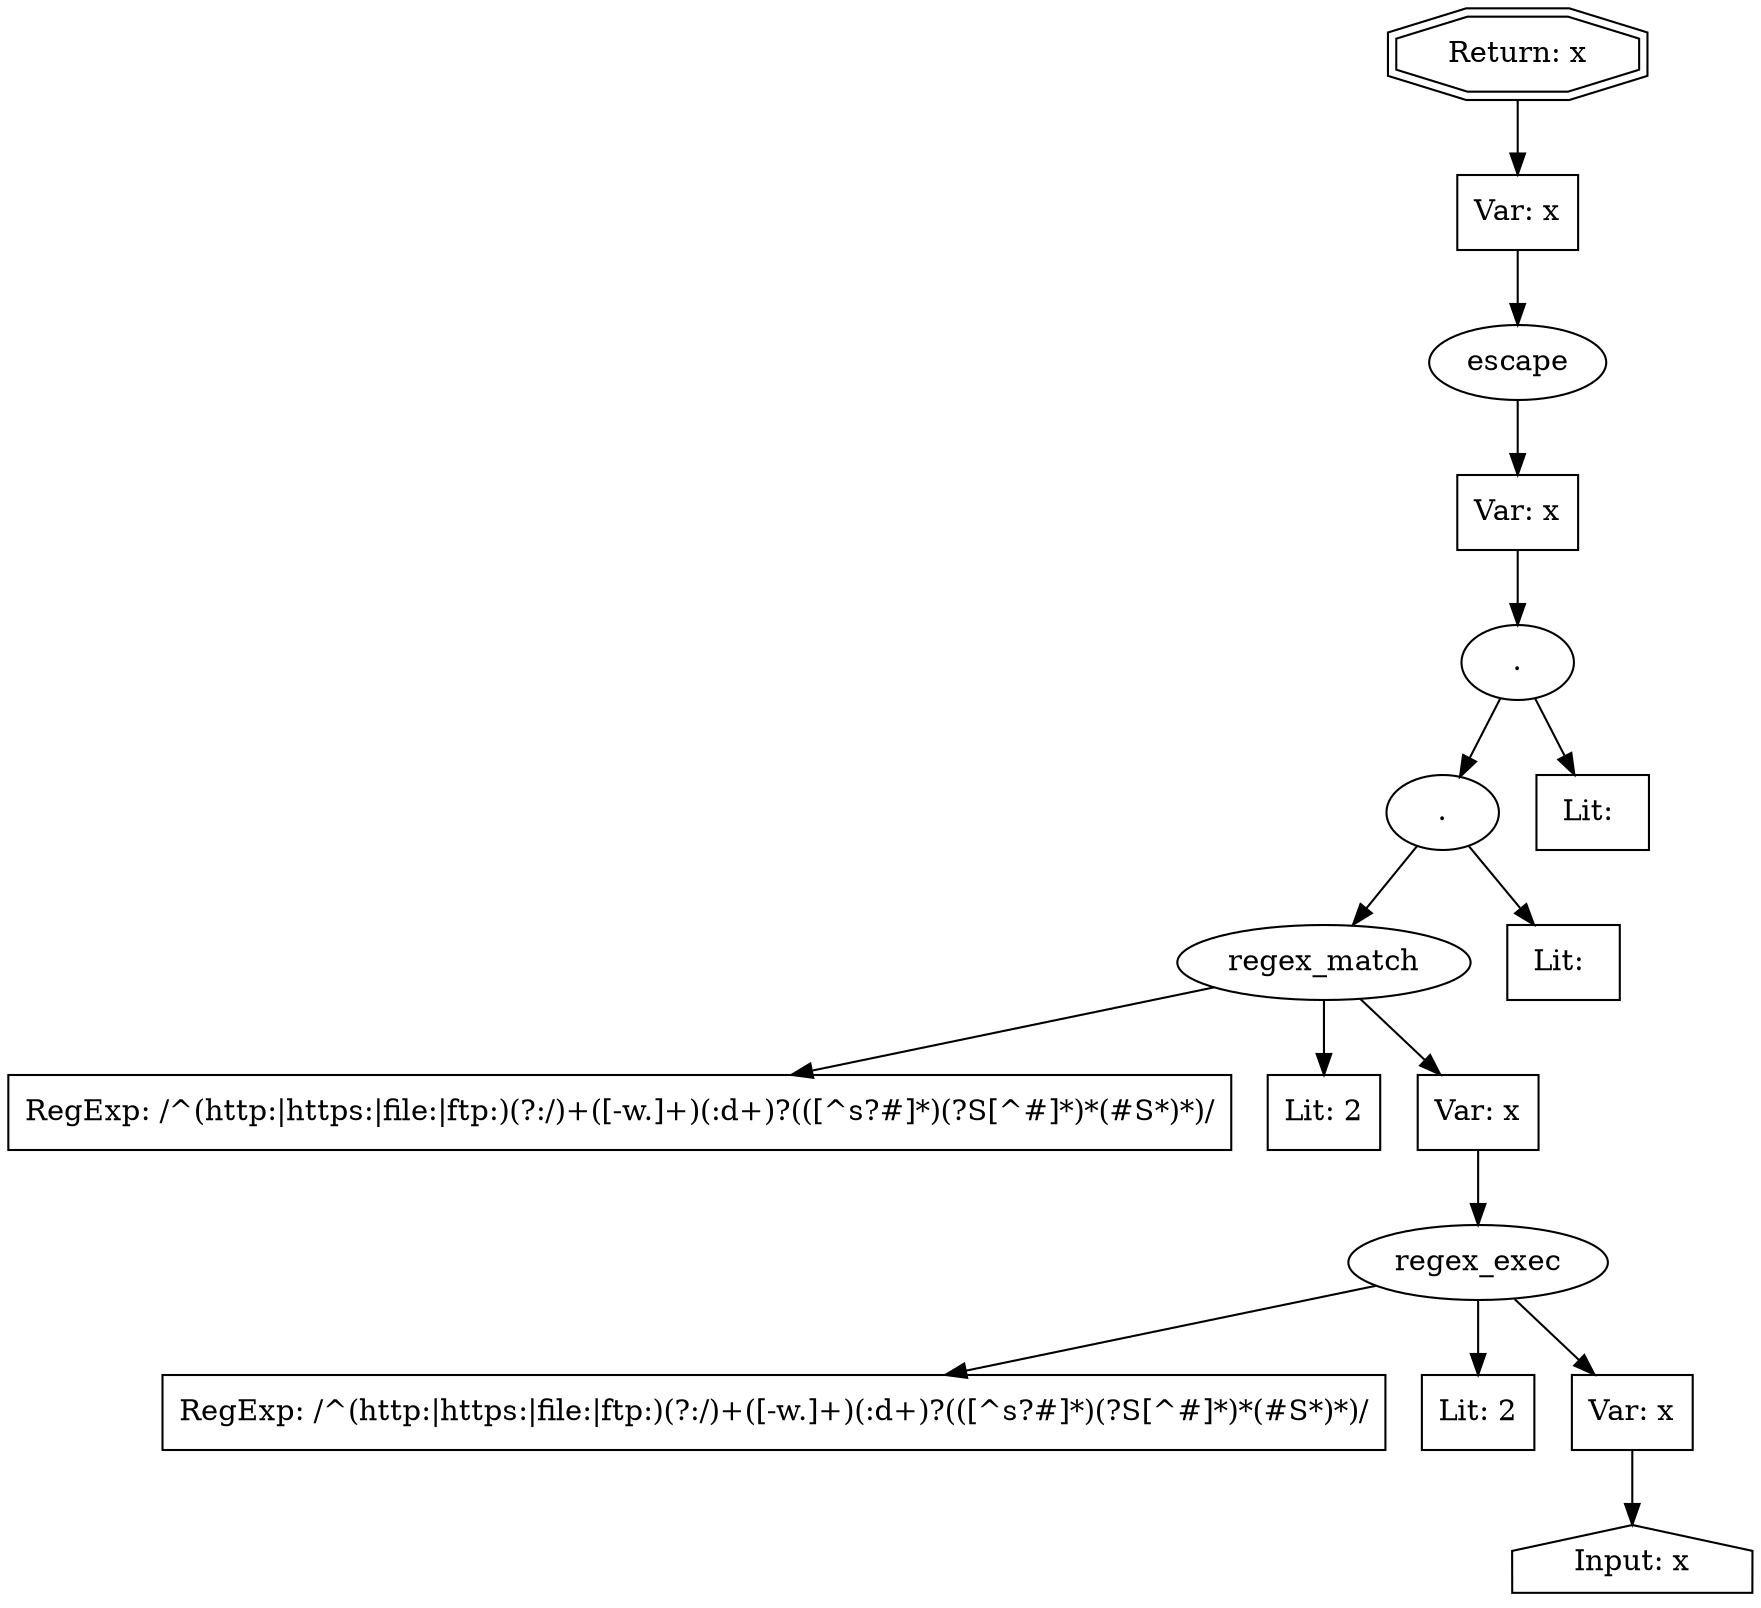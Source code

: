 // Finding: 99727098-0614-48de-8c81-bc775b240d0a
// Finding.url: https://login.example118.com/?done=https://api.login.example118.com/oauth2/request_auth?client_id=dj0yJmk9R3M1UGtZMDl0ZkVNJmQ9WVdrOWFVRmxNekpqYW5FbWNHbzlNQT09JnM9Y29uc3VtZXJzZWNyZXQmc3Y9MCZ4PWI1&response_type=code&redirect_uri=https%3A%2F%2Fwww.wishlistr.com%2Flogin%2Fwith%2Fyahoo&scope=openid%20openid2&nonce=4f39b55937178671a1090ad958663d3f&crumb=wFe53Xcu5vg&redirect_uri=https://www.wishlistr.com/login/with/yahoo&client_id=dj0yJmk9R3M1UGtZMDl0ZkVNJmQ9WVdrOWFVRmxNekpqYW5FbWNHbzlNQT09JnM9Y29uc3VtZXJzZWNyZXQmc3Y9MCZ4PWI1&src=oauth##"></iframe></style></script></object></embed></textarea><img src=x onerror=taintfoxLog('48577d42743d4721af27d0c8e29e6914')><!--/*
// Finding.parentloc: https://login.example118.com/?done=https://api.login.example118.com/oauth2/request_auth?client_id=dj0yJmk9R3M1UGtZMDl0ZkVNJmQ9WVdrOWFVRmxNekpqYW5FbWNHbzlNQT09JnM9Y29uc3VtZXJzZWNyZXQmc3Y9MCZ4PWI1&response_type=code&redirect_uri=https%3A%2F%2Fwww.wishlistr.com%2Flogin%2Fwith%2Fyahoo&scope=openid%20openid2&nonce=4f39b55937178671a1090ad958663d3f&crumb=wFe53Xcu5vg&redirect_uri=https://www.wishlistr.com/login/with/yahoo&client_id=dj0yJmk9R3M1UGtZMDl0ZkVNJmQ9WVdrOWFVRmxNekpqYW5FbWNHbzlNQT09JnM9Y29uc3VtZXJzZWNyZXQmc3Y9MCZ4PWI1&src=oauth##"></iframe></style></script></object></embed></textarea><img src=x onerror=taintfoxLog('48577d42743d4721af27d0c8e29e6914')><!--/*
// Finding.domain: login.example118.com
// Finding.base_domain: example118.com
// Finding.source: location.href
// Finding.sink: innerHTML
// Sanitizer.score: 3
// Sanitizer.name: _
// Sanitizer.location: https://s.example119.com/rq/darla/4-8-0/js/g-r-min.js - _:1:3616
// Finding.begin: 8735
// Finding.end: 8750
// Finding.original_uuid: 0dc60c64-db4c-4abb-a8e2-e1b190bd6bef
// Finding.TwentyFiveMillionFlowsId: -1692515072
// Finding.script: https://s.example119.com/rq/darla/4-8-0/js/g-r-min.js
// Finding.line: 1
// Exploit.uuid: 48577d42-743d-4721-af27-d0c8e29e6914
// Exploit.success: false
// Exploit.status: failure
// Exploit.method: C
// Exploit.type: html
// Exploit.token: attribute
// Exploit.content: name
// Exploit.quote_type: "
// Exploit.tag: iframe
// Exploit.break_out: #"></iframe></style></script></object></embed></textarea><img src=x onerror=
// Exploit.break_in: ><!--/*
// Exploit.payload: #"></iframe></style></script></object></embed></textarea><img src=x onerror=taintfoxLog(1)><!--/*
// Exploit.begin_taint_url: 0
// Exploit.end_taint_url: 5
// Exploit.replace_begin_url: 524
// Exploit.replace_end_url: 524
// Exploit.replace_begin_param: 8729
// Exploit.replace_end_param: 8729
// Issues.LargestEncodeAttrStringChain: 0
// Issues.LargestTextFragmentEncodeChainLength: 0
// Issues.HasApproximation: false
// Issues.HasMissingImplementation: false
// Issues.HasInfiniteRegexWithFunctionReplacer: false
// Issues.MergedSplitAndJoins: false
// Issues.HasUrlInRhsOfReplace: false
// Issues.HasUrlInLhsOfReplace: false
// Issues.HasCookieValueInLhsOfreplace: false
// Issues.HasCookieValueInRhsOfreplace: false
// Issues.HasCookieValueInMatchPattern: false
// Issues.HasCookieValueInExecPattern: false
// Issues.RemovedLRConcats: false
// Issues.RemovedReplaceArtifacts: false
// Issues.HasUrlInMatchPattern: false
// Issues.HasUrlInExecPattern: false
// Issues.RemovedNOPreplaces: false
// Issues.Known_sanitizer: false
// DepGraph.hash: -1460649395
// DepGraph.sanitizer_hash: -1460649395

digraph cfg {
n0 [shape=house, label="Input: x"];
n1 [shape=ellipse, label="regex_exec"];
n2 [shape=box, label="RegExp: /^(http\:|https\:|file\:|ftp\:)(?:\/)+([-\w\.]+)(\:\d+)?(([^\s\?#]*)(\?\S[^#]*)*(#\S*)*)/"];
n3 [shape=box, label="Lit: 2"];
n4 [shape=box, label="Var: x"];
n5 [shape=ellipse, label="regex_match"];
n6 [shape=box, label="RegExp: /^(http\:|https\:|file\:|ftp\:)(?:\/)+([-\w\.]+)(\:\d+)?(([^\s\?#]*)(\?\S[^#]*)*(#\S*)*)/"];
n7 [shape=box, label="Lit: 2"];
n8 [shape=box, label="Var: x"];
n9 [shape=ellipse, label="."];
n10 [shape=box, label="Lit: "];
n11 [shape=ellipse, label="."];
n12 [shape=box, label="Lit: "];
n13 [shape=ellipse, label="escape"];
n14 [shape=box, label="Var: x"];
n15 [shape=box, label="Var: x"];
n16 [shape=doubleoctagon, label="Return: x"];
n4 -> n0;
n1 -> n2;
n1 -> n3;
n1 -> n4;
n8 -> n1;
n5 -> n6;
n5 -> n7;
n5 -> n8;
n9 -> n10;
n9 -> n5;
n11 -> n9;
n11 -> n12;
n14 -> n11;
n13 -> n14;
n15 -> n13;
n16 -> n15;
}